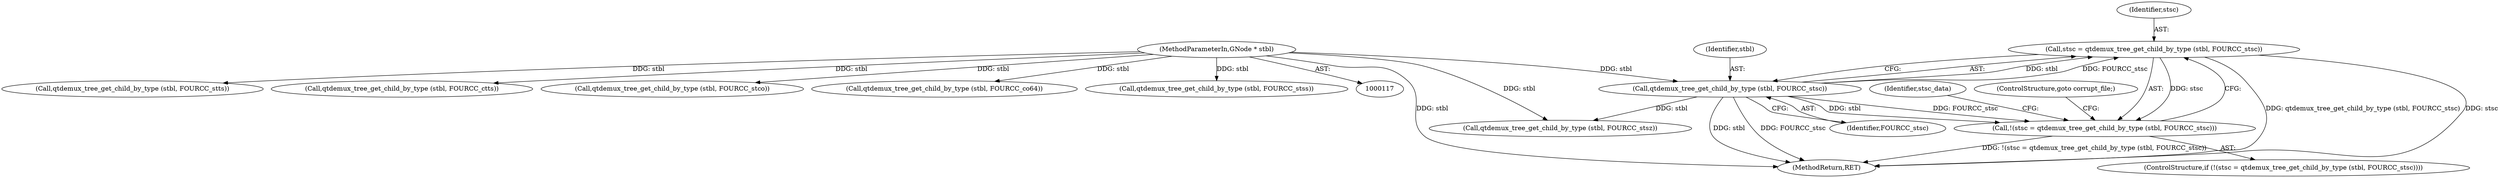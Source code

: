 digraph "0_gstreamer_bdc20b9baf13564d9a061343416395f8f9a92b53@pointer" {
"1000147" [label="(Call,stsc = qtdemux_tree_get_child_by_type (stbl, FOURCC_stsc))"];
"1000149" [label="(Call,qtdemux_tree_get_child_by_type (stbl, FOURCC_stsc))"];
"1000120" [label="(MethodParameterIn,GNode * stbl)"];
"1000146" [label="(Call,!(stsc = qtdemux_tree_get_child_by_type (stbl, FOURCC_stsc)))"];
"1000151" [label="(Identifier,FOURCC_stsc)"];
"1000164" [label="(Call,qtdemux_tree_get_child_by_type (stbl, FOURCC_stsz))"];
"1000148" [label="(Identifier,stsc)"];
"1000150" [label="(Identifier,stbl)"];
"1000209" [label="(Call,qtdemux_tree_get_child_by_type (stbl, FOURCC_stts))"];
"1000961" [label="(Call,qtdemux_tree_get_child_by_type (stbl, FOURCC_ctts))"];
"1000147" [label="(Call,stsc = qtdemux_tree_get_child_by_type (stbl, FOURCC_stsc))"];
"1000145" [label="(ControlStructure,if (!(stsc = qtdemux_tree_get_child_by_type (stbl, FOURCC_stsc))))"];
"1000177" [label="(Call,qtdemux_tree_get_child_by_type (stbl, FOURCC_stco))"];
"1000182" [label="(Call,qtdemux_tree_get_child_by_type (stbl, FOURCC_co64))"];
"1000154" [label="(Identifier,stsc_data)"];
"1000215" [label="(Call,qtdemux_tree_get_child_by_type (stbl, FOURCC_stss))"];
"1000152" [label="(ControlStructure,goto corrupt_file;)"];
"1000149" [label="(Call,qtdemux_tree_get_child_by_type (stbl, FOURCC_stsc))"];
"1000120" [label="(MethodParameterIn,GNode * stbl)"];
"1000146" [label="(Call,!(stsc = qtdemux_tree_get_child_by_type (stbl, FOURCC_stsc)))"];
"1001068" [label="(MethodReturn,RET)"];
"1000147" -> "1000146"  [label="AST: "];
"1000147" -> "1000149"  [label="CFG: "];
"1000148" -> "1000147"  [label="AST: "];
"1000149" -> "1000147"  [label="AST: "];
"1000146" -> "1000147"  [label="CFG: "];
"1000147" -> "1001068"  [label="DDG: qtdemux_tree_get_child_by_type (stbl, FOURCC_stsc)"];
"1000147" -> "1001068"  [label="DDG: stsc"];
"1000147" -> "1000146"  [label="DDG: stsc"];
"1000149" -> "1000147"  [label="DDG: stbl"];
"1000149" -> "1000147"  [label="DDG: FOURCC_stsc"];
"1000149" -> "1000151"  [label="CFG: "];
"1000150" -> "1000149"  [label="AST: "];
"1000151" -> "1000149"  [label="AST: "];
"1000149" -> "1001068"  [label="DDG: FOURCC_stsc"];
"1000149" -> "1001068"  [label="DDG: stbl"];
"1000149" -> "1000146"  [label="DDG: stbl"];
"1000149" -> "1000146"  [label="DDG: FOURCC_stsc"];
"1000120" -> "1000149"  [label="DDG: stbl"];
"1000149" -> "1000164"  [label="DDG: stbl"];
"1000120" -> "1000117"  [label="AST: "];
"1000120" -> "1001068"  [label="DDG: stbl"];
"1000120" -> "1000164"  [label="DDG: stbl"];
"1000120" -> "1000177"  [label="DDG: stbl"];
"1000120" -> "1000182"  [label="DDG: stbl"];
"1000120" -> "1000209"  [label="DDG: stbl"];
"1000120" -> "1000215"  [label="DDG: stbl"];
"1000120" -> "1000961"  [label="DDG: stbl"];
"1000146" -> "1000145"  [label="AST: "];
"1000152" -> "1000146"  [label="CFG: "];
"1000154" -> "1000146"  [label="CFG: "];
"1000146" -> "1001068"  [label="DDG: !(stsc = qtdemux_tree_get_child_by_type (stbl, FOURCC_stsc))"];
}

